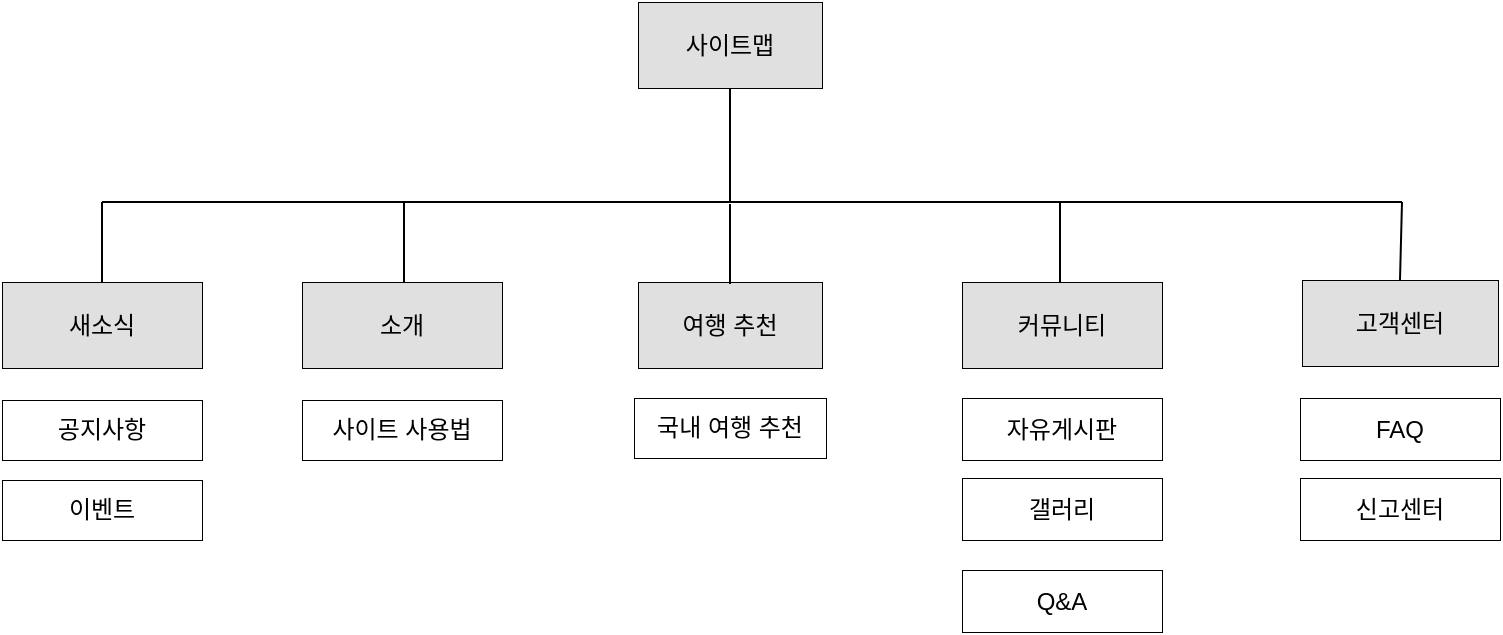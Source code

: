 <mxfile version="20.2.3" type="device"><diagram id="prtHgNgQTEPvFCAcTncT" name="Page-1"><mxGraphModel dx="1251" dy="662" grid="1" gridSize="10" guides="1" tooltips="1" connect="1" arrows="1" fold="1" page="1" pageScale="1" pageWidth="827" pageHeight="1169" math="0" shadow="0"><root><mxCell id="0"/><mxCell id="1" parent="0"/><mxCell id="7QwoaFN4i0yaGjBPgfH8-2" value="" style="endArrow=none;html=1;rounded=0;entryX=0.5;entryY=1;entryDx=0;entryDy=0;" edge="1" parent="1"><mxGeometry width="50" height="50" relative="1" as="geometry"><mxPoint x="414" y="370" as="sourcePoint"/><mxPoint x="414" y="310" as="targetPoint"/></mxGeometry></mxCell><mxCell id="7QwoaFN4i0yaGjBPgfH8-6" value="" style="endArrow=none;html=1;rounded=0;" edge="1" parent="1"><mxGeometry width="50" height="50" relative="1" as="geometry"><mxPoint x="100" y="370" as="sourcePoint"/><mxPoint x="750" y="370" as="targetPoint"/></mxGeometry></mxCell><mxCell id="7QwoaFN4i0yaGjBPgfH8-7" value="사이트맵" style="rounded=0;whiteSpace=wrap;html=1;fillColor=#E0E0E0;strokeWidth=0.5;" vertex="1" parent="1"><mxGeometry x="368" y="270" width="92" height="43" as="geometry"/></mxCell><mxCell id="7QwoaFN4i0yaGjBPgfH8-8" value="새소식" style="rounded=0;whiteSpace=wrap;html=1;fillColor=#E0E0E0;strokeWidth=0.5;" vertex="1" parent="1"><mxGeometry x="50" y="410" width="100" height="43" as="geometry"/></mxCell><mxCell id="7QwoaFN4i0yaGjBPgfH8-9" value="여행 추천" style="rounded=0;whiteSpace=wrap;html=1;fillColor=#E0E0E0;strokeWidth=0.5;" vertex="1" parent="1"><mxGeometry x="368" y="410" width="92" height="43" as="geometry"/></mxCell><mxCell id="7QwoaFN4i0yaGjBPgfH8-10" value="고객센터" style="rounded=0;whiteSpace=wrap;html=1;fillColor=#E0E0E0;strokeWidth=0.5;" vertex="1" parent="1"><mxGeometry x="700" y="409" width="98" height="43" as="geometry"/></mxCell><mxCell id="7QwoaFN4i0yaGjBPgfH8-11" value="" style="endArrow=none;html=1;rounded=0;exitX=0.5;exitY=0;exitDx=0;exitDy=0;" edge="1" parent="1" source="7QwoaFN4i0yaGjBPgfH8-8"><mxGeometry width="50" height="50" relative="1" as="geometry"><mxPoint x="407" y="430" as="sourcePoint"/><mxPoint x="100" y="370" as="targetPoint"/></mxGeometry></mxCell><mxCell id="7QwoaFN4i0yaGjBPgfH8-12" value="" style="endArrow=none;html=1;rounded=0;exitX=0.5;exitY=0;exitDx=0;exitDy=0;" edge="1" parent="1"><mxGeometry width="50" height="50" relative="1" as="geometry"><mxPoint x="414" y="411.0" as="sourcePoint"/><mxPoint x="414" y="371.0" as="targetPoint"/></mxGeometry></mxCell><mxCell id="7QwoaFN4i0yaGjBPgfH8-13" value="" style="endArrow=none;html=1;rounded=0;exitX=0.5;exitY=0;exitDx=0;exitDy=0;" edge="1" parent="1" source="7QwoaFN4i0yaGjBPgfH8-10"><mxGeometry width="50" height="50" relative="1" as="geometry"><mxPoint x="640.0" y="410.0" as="sourcePoint"/><mxPoint x="750" y="370" as="targetPoint"/></mxGeometry></mxCell><mxCell id="7QwoaFN4i0yaGjBPgfH8-14" value="소개" style="rounded=0;whiteSpace=wrap;html=1;fillColor=#E0E0E0;strokeWidth=0.5;" vertex="1" parent="1"><mxGeometry x="200" y="410" width="100" height="43" as="geometry"/></mxCell><mxCell id="7QwoaFN4i0yaGjBPgfH8-15" value="커뮤니티" style="rounded=0;whiteSpace=wrap;html=1;fillColor=#E0E0E0;strokeWidth=0.5;" vertex="1" parent="1"><mxGeometry x="530" y="410" width="100" height="43" as="geometry"/></mxCell><mxCell id="7QwoaFN4i0yaGjBPgfH8-16" value="" style="endArrow=none;html=1;rounded=0;exitX=0.5;exitY=0;exitDx=0;exitDy=0;" edge="1" parent="1"><mxGeometry width="50" height="50" relative="1" as="geometry"><mxPoint x="251" y="410" as="sourcePoint"/><mxPoint x="251" y="370" as="targetPoint"/></mxGeometry></mxCell><mxCell id="7QwoaFN4i0yaGjBPgfH8-17" value="" style="endArrow=none;html=1;rounded=0;exitX=0.5;exitY=0;exitDx=0;exitDy=0;" edge="1" parent="1"><mxGeometry width="50" height="50" relative="1" as="geometry"><mxPoint x="579" y="410" as="sourcePoint"/><mxPoint x="579" y="370" as="targetPoint"/></mxGeometry></mxCell><mxCell id="7QwoaFN4i0yaGjBPgfH8-18" value="공지사항" style="rounded=0;whiteSpace=wrap;html=1;fillColor=#FFFFFF;strokeWidth=0.5;" vertex="1" parent="1"><mxGeometry x="50" y="469" width="100" height="30" as="geometry"/></mxCell><mxCell id="7QwoaFN4i0yaGjBPgfH8-19" value="이벤트" style="rounded=0;whiteSpace=wrap;html=1;fillColor=#FFFFFF;strokeWidth=0.5;" vertex="1" parent="1"><mxGeometry x="50" y="509" width="100" height="30" as="geometry"/></mxCell><mxCell id="7QwoaFN4i0yaGjBPgfH8-20" value="사이트 사용법" style="rounded=0;whiteSpace=wrap;html=1;fillColor=#FFFFFF;strokeWidth=0.5;" vertex="1" parent="1"><mxGeometry x="200" y="469" width="100" height="30" as="geometry"/></mxCell><mxCell id="7QwoaFN4i0yaGjBPgfH8-21" value="국내 여행 추천" style="rounded=0;whiteSpace=wrap;html=1;fillColor=#FFFFFF;strokeWidth=0.5;" vertex="1" parent="1"><mxGeometry x="366" y="468" width="96" height="30" as="geometry"/></mxCell><mxCell id="7QwoaFN4i0yaGjBPgfH8-22" value="자유게시판" style="rounded=0;whiteSpace=wrap;html=1;fillColor=#FFFFFF;strokeWidth=0.5;" vertex="1" parent="1"><mxGeometry x="530" y="468" width="100" height="31" as="geometry"/></mxCell><mxCell id="7QwoaFN4i0yaGjBPgfH8-23" value="갤러리" style="rounded=0;whiteSpace=wrap;html=1;fillColor=#FFFFFF;strokeWidth=0.5;" vertex="1" parent="1"><mxGeometry x="530" y="508" width="100" height="31" as="geometry"/></mxCell><mxCell id="7QwoaFN4i0yaGjBPgfH8-24" value="Q&amp;amp;A" style="rounded=0;whiteSpace=wrap;html=1;fillColor=#FFFFFF;strokeWidth=0.5;" vertex="1" parent="1"><mxGeometry x="530" y="554" width="100" height="31" as="geometry"/></mxCell><mxCell id="7QwoaFN4i0yaGjBPgfH8-25" value="FAQ" style="rounded=0;whiteSpace=wrap;html=1;fillColor=#FFFFFF;strokeWidth=0.5;" vertex="1" parent="1"><mxGeometry x="699" y="468" width="100" height="31" as="geometry"/></mxCell><mxCell id="7QwoaFN4i0yaGjBPgfH8-26" value="신고센터" style="rounded=0;whiteSpace=wrap;html=1;fillColor=#FFFFFF;strokeWidth=0.5;" vertex="1" parent="1"><mxGeometry x="699" y="508" width="100" height="31" as="geometry"/></mxCell></root></mxGraphModel></diagram></mxfile>